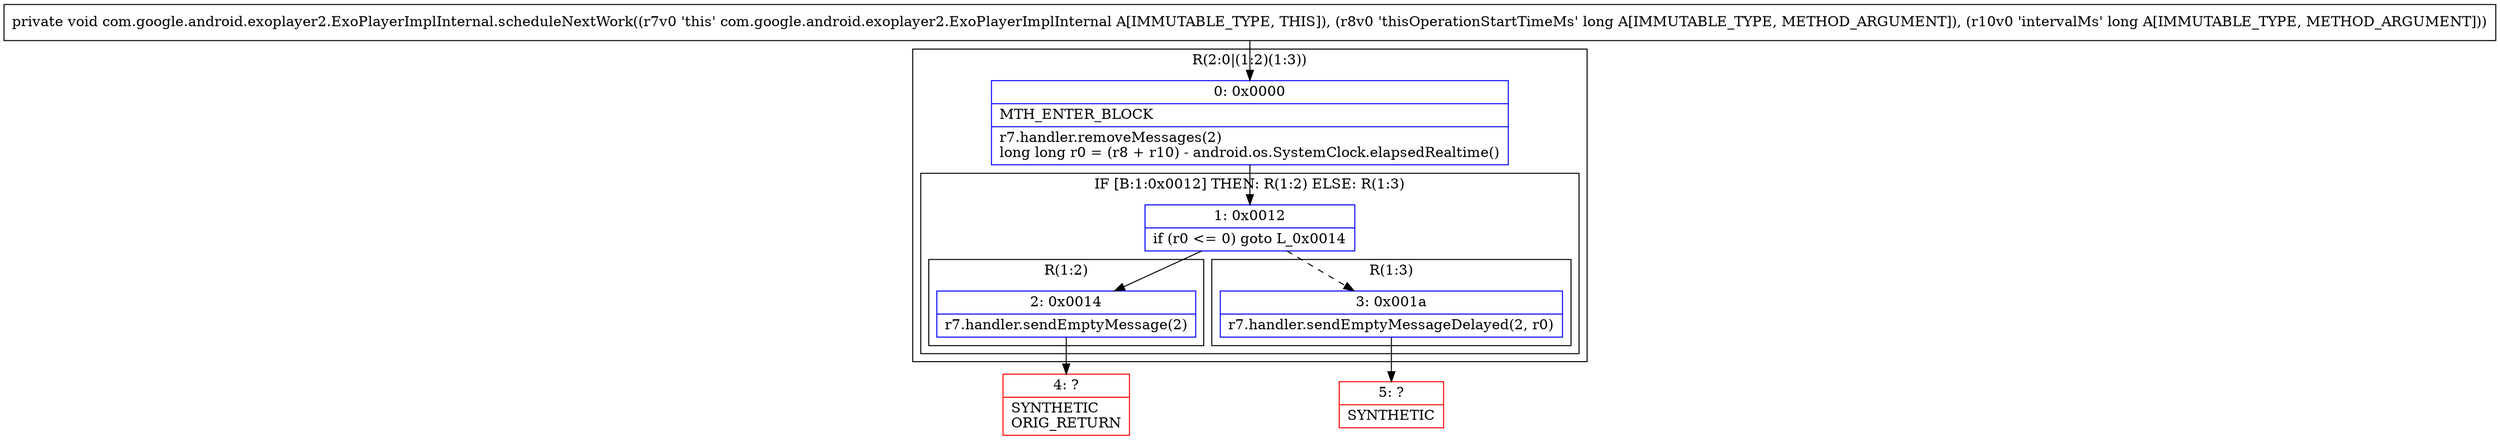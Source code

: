 digraph "CFG forcom.google.android.exoplayer2.ExoPlayerImplInternal.scheduleNextWork(JJ)V" {
subgraph cluster_Region_1980586896 {
label = "R(2:0|(1:2)(1:3))";
node [shape=record,color=blue];
Node_0 [shape=record,label="{0\:\ 0x0000|MTH_ENTER_BLOCK\l|r7.handler.removeMessages(2)\llong long r0 = (r8 + r10) \- android.os.SystemClock.elapsedRealtime()\l}"];
subgraph cluster_IfRegion_1006411753 {
label = "IF [B:1:0x0012] THEN: R(1:2) ELSE: R(1:3)";
node [shape=record,color=blue];
Node_1 [shape=record,label="{1\:\ 0x0012|if (r0 \<= 0) goto L_0x0014\l}"];
subgraph cluster_Region_620948200 {
label = "R(1:2)";
node [shape=record,color=blue];
Node_2 [shape=record,label="{2\:\ 0x0014|r7.handler.sendEmptyMessage(2)\l}"];
}
subgraph cluster_Region_1268728160 {
label = "R(1:3)";
node [shape=record,color=blue];
Node_3 [shape=record,label="{3\:\ 0x001a|r7.handler.sendEmptyMessageDelayed(2, r0)\l}"];
}
}
}
Node_4 [shape=record,color=red,label="{4\:\ ?|SYNTHETIC\lORIG_RETURN\l}"];
Node_5 [shape=record,color=red,label="{5\:\ ?|SYNTHETIC\l}"];
MethodNode[shape=record,label="{private void com.google.android.exoplayer2.ExoPlayerImplInternal.scheduleNextWork((r7v0 'this' com.google.android.exoplayer2.ExoPlayerImplInternal A[IMMUTABLE_TYPE, THIS]), (r8v0 'thisOperationStartTimeMs' long A[IMMUTABLE_TYPE, METHOD_ARGUMENT]), (r10v0 'intervalMs' long A[IMMUTABLE_TYPE, METHOD_ARGUMENT])) }"];
MethodNode -> Node_0;
Node_0 -> Node_1;
Node_1 -> Node_2;
Node_1 -> Node_3[style=dashed];
Node_2 -> Node_4;
Node_3 -> Node_5;
}

